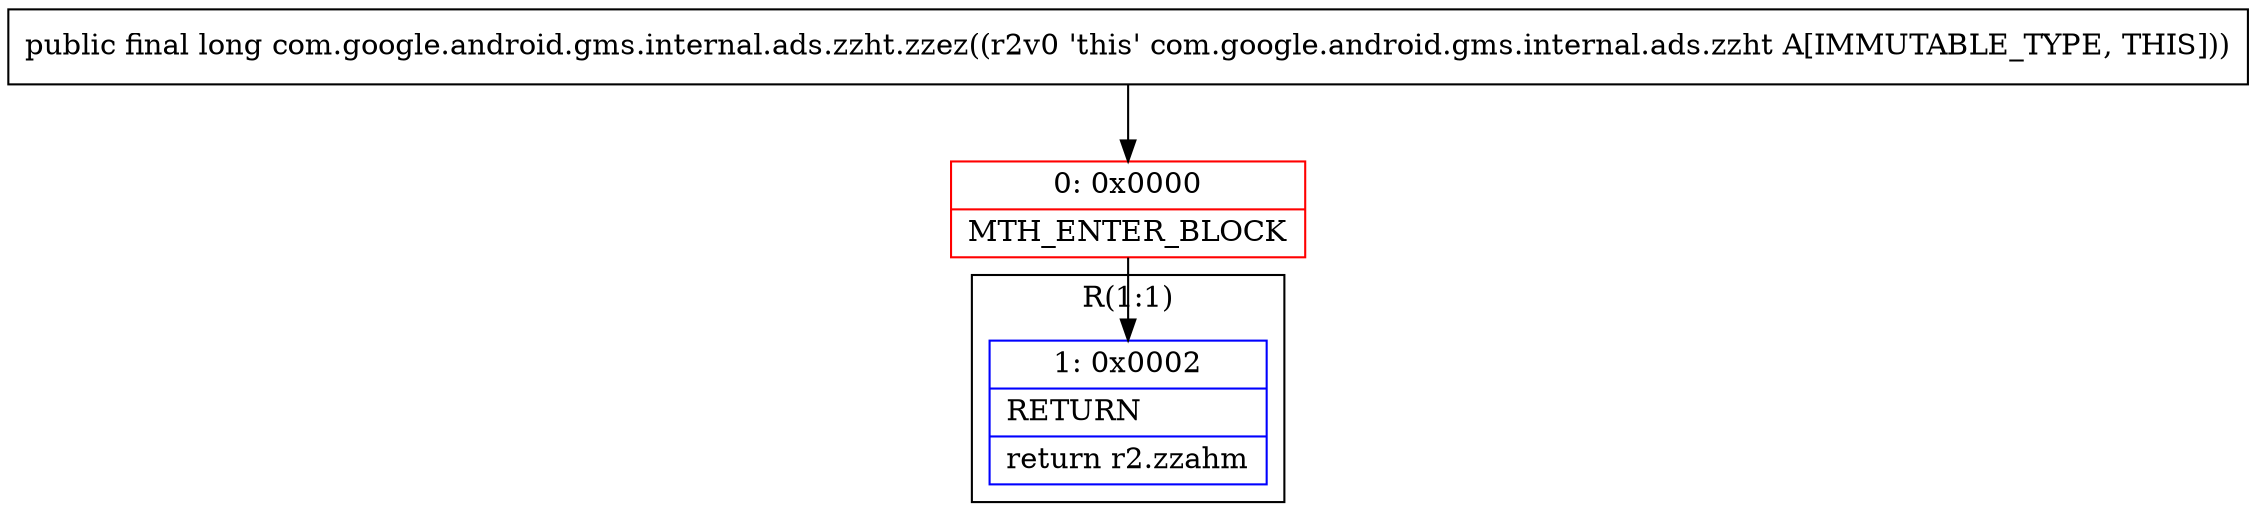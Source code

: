 digraph "CFG forcom.google.android.gms.internal.ads.zzht.zzez()J" {
subgraph cluster_Region_1268493173 {
label = "R(1:1)";
node [shape=record,color=blue];
Node_1 [shape=record,label="{1\:\ 0x0002|RETURN\l|return r2.zzahm\l}"];
}
Node_0 [shape=record,color=red,label="{0\:\ 0x0000|MTH_ENTER_BLOCK\l}"];
MethodNode[shape=record,label="{public final long com.google.android.gms.internal.ads.zzht.zzez((r2v0 'this' com.google.android.gms.internal.ads.zzht A[IMMUTABLE_TYPE, THIS])) }"];
MethodNode -> Node_0;
Node_0 -> Node_1;
}

